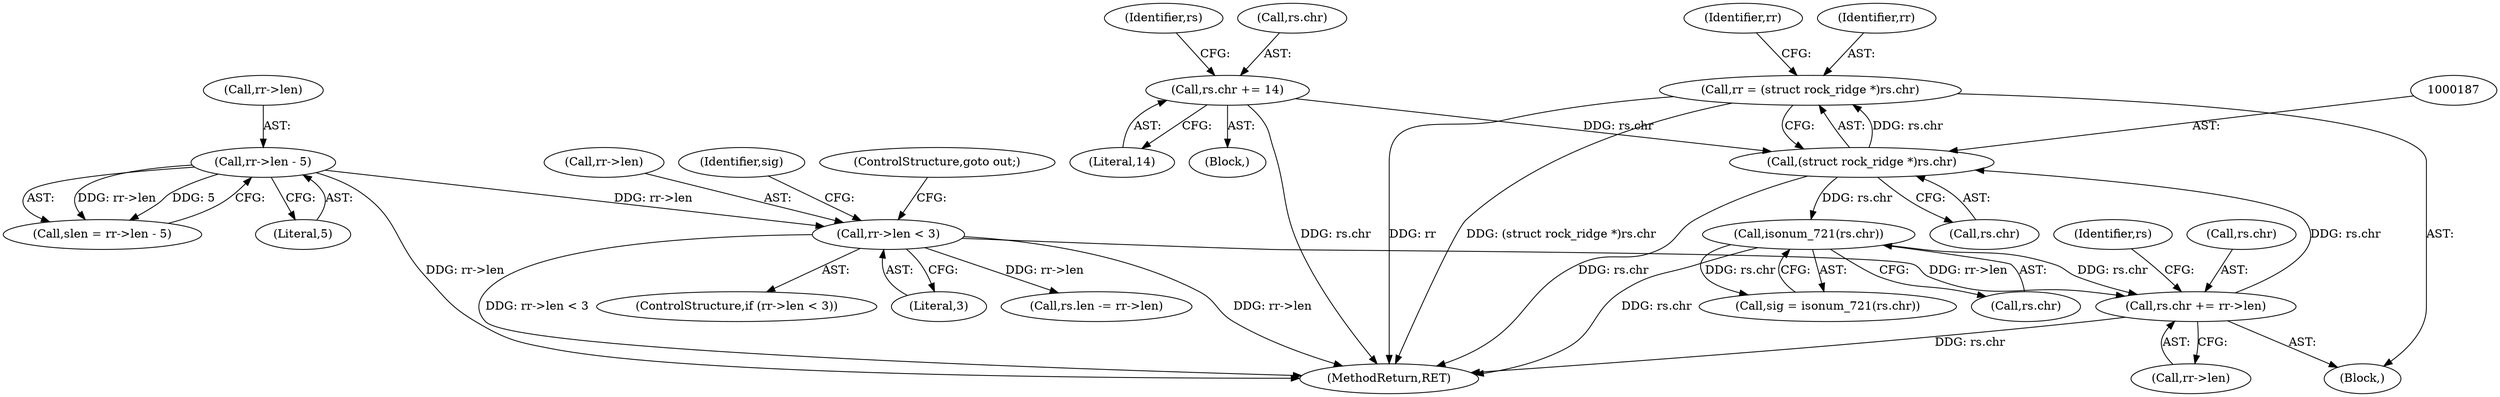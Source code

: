 digraph "0_linux_410dd3cf4c9b36f27ed4542ee18b1af5e68645a4_2@pointer" {
"1000184" [label="(Call,rr = (struct rock_ridge *)rs.chr)"];
"1000186" [label="(Call,(struct rock_ridge *)rs.chr)"];
"1000210" [label="(Call,rs.chr += rr->len)"];
"1000192" [label="(Call,rr->len < 3)"];
"1000596" [label="(Call,rr->len - 5)"];
"1000200" [label="(Call,isonum_721(rs.chr))"];
"1000155" [label="(Call,rs.chr += 14)"];
"1000188" [label="(Call,rs.chr)"];
"1000154" [label="(Block,)"];
"1000210" [label="(Call,rs.chr += rr->len)"];
"1000219" [label="(Identifier,rs)"];
"1001007" [label="(MethodReturn,RET)"];
"1000162" [label="(Identifier,rs)"];
"1000211" [label="(Call,rs.chr)"];
"1000600" [label="(Literal,5)"];
"1000155" [label="(Call,rs.chr += 14)"];
"1000214" [label="(Call,rr->len)"];
"1000217" [label="(Call,rs.len -= rr->len)"];
"1000192" [label="(Call,rr->len < 3)"];
"1000201" [label="(Call,rs.chr)"];
"1000196" [label="(Literal,3)"];
"1000183" [label="(Block,)"];
"1000594" [label="(Call,slen = rr->len - 5)"];
"1000200" [label="(Call,isonum_721(rs.chr))"];
"1000194" [label="(Identifier,rr)"];
"1000184" [label="(Call,rr = (struct rock_ridge *)rs.chr)"];
"1000199" [label="(Identifier,sig)"];
"1000159" [label="(Literal,14)"];
"1000186" [label="(Call,(struct rock_ridge *)rs.chr)"];
"1000185" [label="(Identifier,rr)"];
"1000596" [label="(Call,rr->len - 5)"];
"1000198" [label="(Call,sig = isonum_721(rs.chr))"];
"1000156" [label="(Call,rs.chr)"];
"1000191" [label="(ControlStructure,if (rr->len < 3))"];
"1000597" [label="(Call,rr->len)"];
"1000197" [label="(ControlStructure,goto out;)"];
"1000193" [label="(Call,rr->len)"];
"1000184" -> "1000183"  [label="AST: "];
"1000184" -> "1000186"  [label="CFG: "];
"1000185" -> "1000184"  [label="AST: "];
"1000186" -> "1000184"  [label="AST: "];
"1000194" -> "1000184"  [label="CFG: "];
"1000184" -> "1001007"  [label="DDG: (struct rock_ridge *)rs.chr"];
"1000184" -> "1001007"  [label="DDG: rr"];
"1000186" -> "1000184"  [label="DDG: rs.chr"];
"1000186" -> "1000188"  [label="CFG: "];
"1000187" -> "1000186"  [label="AST: "];
"1000188" -> "1000186"  [label="AST: "];
"1000186" -> "1001007"  [label="DDG: rs.chr"];
"1000210" -> "1000186"  [label="DDG: rs.chr"];
"1000155" -> "1000186"  [label="DDG: rs.chr"];
"1000186" -> "1000200"  [label="DDG: rs.chr"];
"1000210" -> "1000183"  [label="AST: "];
"1000210" -> "1000214"  [label="CFG: "];
"1000211" -> "1000210"  [label="AST: "];
"1000214" -> "1000210"  [label="AST: "];
"1000219" -> "1000210"  [label="CFG: "];
"1000210" -> "1001007"  [label="DDG: rs.chr"];
"1000192" -> "1000210"  [label="DDG: rr->len"];
"1000200" -> "1000210"  [label="DDG: rs.chr"];
"1000192" -> "1000191"  [label="AST: "];
"1000192" -> "1000196"  [label="CFG: "];
"1000193" -> "1000192"  [label="AST: "];
"1000196" -> "1000192"  [label="AST: "];
"1000197" -> "1000192"  [label="CFG: "];
"1000199" -> "1000192"  [label="CFG: "];
"1000192" -> "1001007"  [label="DDG: rr->len"];
"1000192" -> "1001007"  [label="DDG: rr->len < 3"];
"1000596" -> "1000192"  [label="DDG: rr->len"];
"1000192" -> "1000217"  [label="DDG: rr->len"];
"1000596" -> "1000594"  [label="AST: "];
"1000596" -> "1000600"  [label="CFG: "];
"1000597" -> "1000596"  [label="AST: "];
"1000600" -> "1000596"  [label="AST: "];
"1000594" -> "1000596"  [label="CFG: "];
"1000596" -> "1001007"  [label="DDG: rr->len"];
"1000596" -> "1000594"  [label="DDG: rr->len"];
"1000596" -> "1000594"  [label="DDG: 5"];
"1000200" -> "1000198"  [label="AST: "];
"1000200" -> "1000201"  [label="CFG: "];
"1000201" -> "1000200"  [label="AST: "];
"1000198" -> "1000200"  [label="CFG: "];
"1000200" -> "1001007"  [label="DDG: rs.chr"];
"1000200" -> "1000198"  [label="DDG: rs.chr"];
"1000155" -> "1000154"  [label="AST: "];
"1000155" -> "1000159"  [label="CFG: "];
"1000156" -> "1000155"  [label="AST: "];
"1000159" -> "1000155"  [label="AST: "];
"1000162" -> "1000155"  [label="CFG: "];
"1000155" -> "1001007"  [label="DDG: rs.chr"];
}
